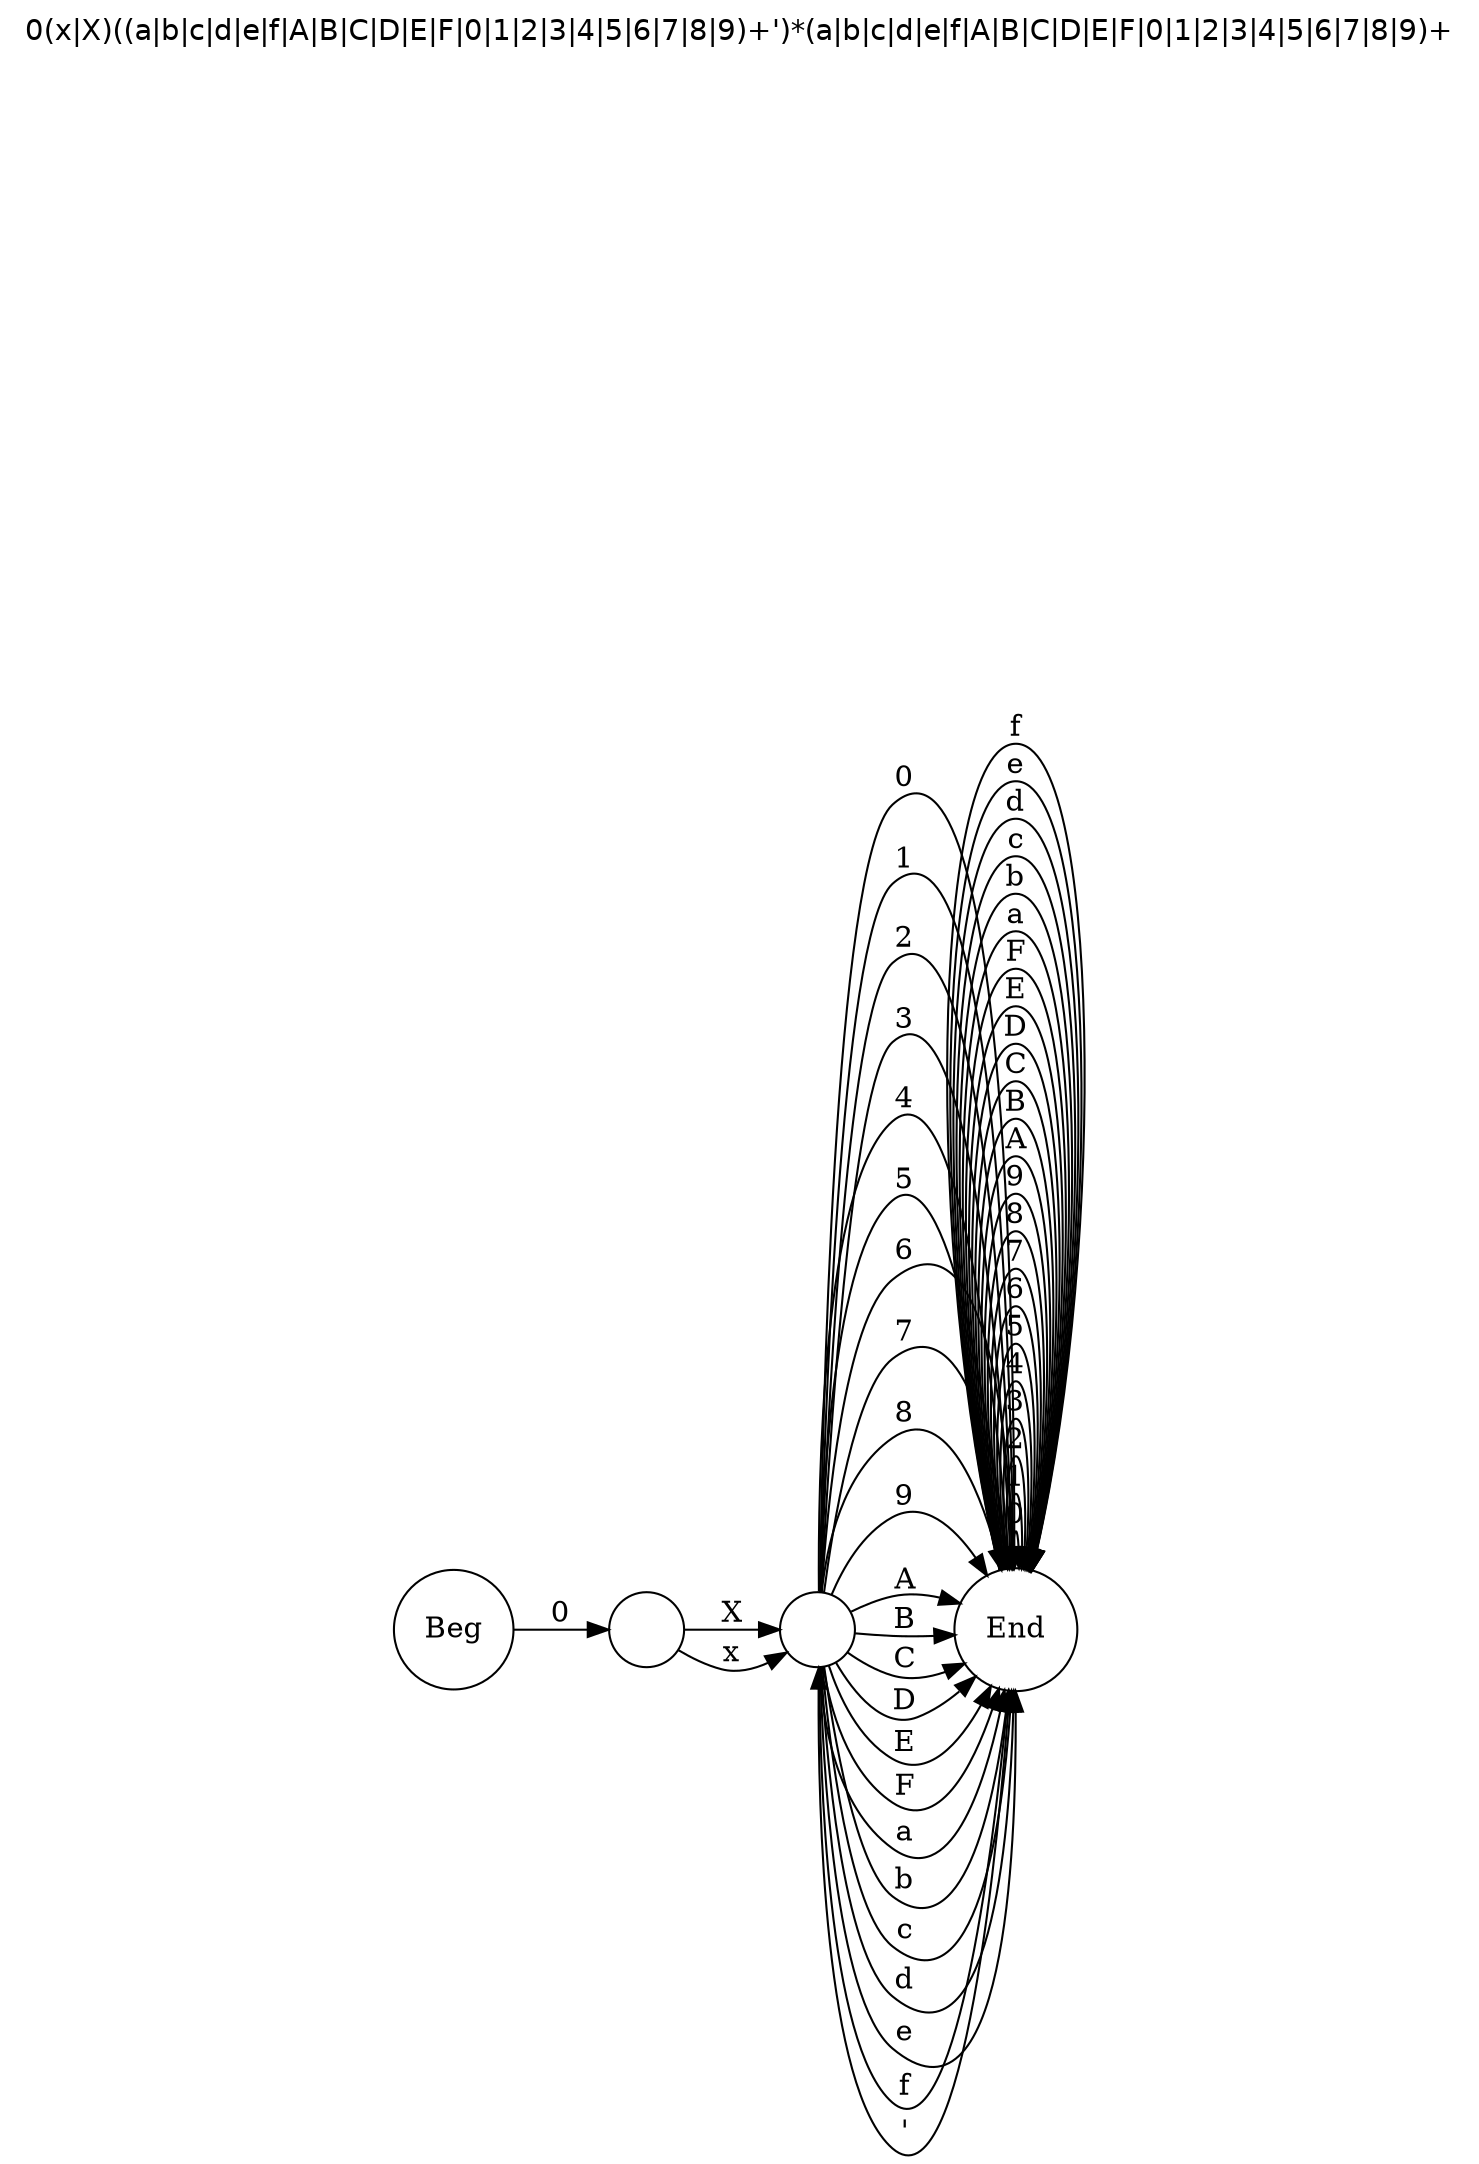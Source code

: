 digraph tokex {
	labelloc="t";
	label="0(x|X)((a|b|c|d|e|f|A|B|C|D|E|F|0|1|2|3|4|5|6|7|8|9)+')*(a|b|c|d|e|f|A|B|C|D|E|F|0|1|2|3|4|5|6|7|8|9)+";
	graph [dpi=200];
	rankdir=LR;
	fontname="Helvetica";
	edge [arrowhead=normal,arrowtail=dot];
	node [shape=circle];
	# Auto-generated by Tokex.

	q0 [label=""];
	q1 [label="End"];
	q2 [label=""];
	q3 [label="Beg"];
	q3 -> q2 [label="0"];
	q2 -> q0 [label="X"];
	q2 -> q0 [label="x"];
	q0 -> q1 [label="0"];
	q0 -> q1 [label="1"];
	q0 -> q1 [label="2"];
	q0 -> q1 [label="3"];
	q0 -> q1 [label="4"];
	q0 -> q1 [label="5"];
	q0 -> q1 [label="6"];
	q0 -> q1 [label="7"];
	q0 -> q1 [label="8"];
	q0 -> q1 [label="9"];
	q0 -> q1 [label="A"];
	q0 -> q1 [label="B"];
	q0 -> q1 [label="C"];
	q0 -> q1 [label="D"];
	q0 -> q1 [label="E"];
	q0 -> q1 [label="F"];
	q0 -> q1 [label="a"];
	q0 -> q1 [label="b"];
	q0 -> q1 [label="c"];
	q0 -> q1 [label="d"];
	q0 -> q1 [label="e"];
	q0 -> q1 [label="f"];
	q1 -> q0 [label="'"];
	q1 -> q1 [label="0"];
	q1 -> q1 [label="1"];
	q1 -> q1 [label="2"];
	q1 -> q1 [label="3"];
	q1 -> q1 [label="4"];
	q1 -> q1 [label="5"];
	q1 -> q1 [label="6"];
	q1 -> q1 [label="7"];
	q1 -> q1 [label="8"];
	q1 -> q1 [label="9"];
	q1 -> q1 [label="A"];
	q1 -> q1 [label="B"];
	q1 -> q1 [label="C"];
	q1 -> q1 [label="D"];
	q1 -> q1 [label="E"];
	q1 -> q1 [label="F"];
	q1 -> q1 [label="a"];
	q1 -> q1 [label="b"];
	q1 -> q1 [label="c"];
	q1 -> q1 [label="d"];
	q1 -> q1 [label="e"];
	q1 -> q1 [label="f"];
}
